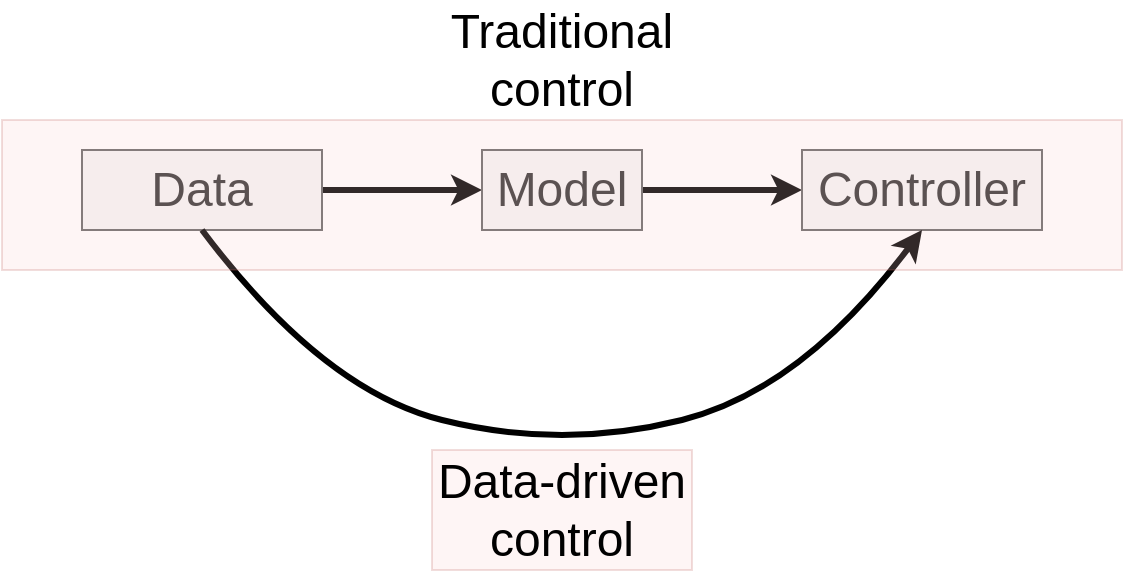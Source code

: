 <mxfile version="13.4.3" type="device"><diagram id="hY7vg63W1XGrfOTxqdIx" name="Page-1"><mxGraphModel dx="868" dy="450" grid="1" gridSize="10" guides="1" tooltips="1" connect="1" arrows="1" fold="1" page="1" pageScale="1" pageWidth="850" pageHeight="1100" math="0" shadow="0"><root><mxCell id="0"/><mxCell id="1" parent="0"/><mxCell id="V-VU6kmQQI2WioUyzVSX-4" value="" style="edgeStyle=orthogonalEdgeStyle;rounded=0;orthogonalLoop=1;jettySize=auto;html=1;strokeWidth=3;" edge="1" parent="1" source="V-VU6kmQQI2WioUyzVSX-1" target="V-VU6kmQQI2WioUyzVSX-2"><mxGeometry relative="1" as="geometry"/></mxCell><mxCell id="V-VU6kmQQI2WioUyzVSX-1" value="&lt;font style=&quot;font-size: 24px&quot;&gt;Data&lt;/font&gt;" style="text;html=1;align=center;verticalAlign=middle;whiteSpace=wrap;rounded=0;fillColor=#f5f5f5;strokeColor=#666666;fontColor=#333333;" vertex="1" parent="1"><mxGeometry x="120" y="80" width="120" height="40" as="geometry"/></mxCell><mxCell id="V-VU6kmQQI2WioUyzVSX-5" value="" style="edgeStyle=orthogonalEdgeStyle;rounded=0;orthogonalLoop=1;jettySize=auto;html=1;strokeWidth=3;" edge="1" parent="1" source="V-VU6kmQQI2WioUyzVSX-2" target="V-VU6kmQQI2WioUyzVSX-3"><mxGeometry relative="1" as="geometry"/></mxCell><mxCell id="V-VU6kmQQI2WioUyzVSX-2" value="&lt;font style=&quot;font-size: 24px&quot;&gt;Model&lt;/font&gt;" style="text;html=1;align=center;verticalAlign=middle;whiteSpace=wrap;rounded=0;fillColor=#f5f5f5;strokeColor=#666666;fontColor=#333333;" vertex="1" parent="1"><mxGeometry x="320" y="80" width="80" height="40" as="geometry"/></mxCell><mxCell id="V-VU6kmQQI2WioUyzVSX-3" value="&lt;font style=&quot;font-size: 24px&quot;&gt;Controller&lt;/font&gt;" style="text;html=1;align=center;verticalAlign=middle;whiteSpace=wrap;rounded=0;fillColor=#f5f5f5;strokeColor=#666666;fontColor=#333333;" vertex="1" parent="1"><mxGeometry x="480" y="80" width="120" height="40" as="geometry"/></mxCell><mxCell id="V-VU6kmQQI2WioUyzVSX-6" value="" style="curved=1;endArrow=classic;html=1;strokeWidth=3;exitX=0.5;exitY=1;exitDx=0;exitDy=0;entryX=0.5;entryY=1;entryDx=0;entryDy=0;" edge="1" parent="1" source="V-VU6kmQQI2WioUyzVSX-1" target="V-VU6kmQQI2WioUyzVSX-3"><mxGeometry width="50" height="50" relative="1" as="geometry"><mxPoint x="400" y="260" as="sourcePoint"/><mxPoint x="450" y="210" as="targetPoint"/><Array as="points"><mxPoint x="240" y="200"/><mxPoint x="360" y="230"/><mxPoint x="480" y="200"/></Array></mxGeometry></mxCell><mxCell id="V-VU6kmQQI2WioUyzVSX-7" value="&lt;font style=&quot;font-size: 24px&quot;&gt;Data-driven control&lt;/font&gt;" style="text;html=1;strokeColor=#b85450;fillColor=#f8cecc;align=center;verticalAlign=middle;whiteSpace=wrap;rounded=0;opacity=20;" vertex="1" parent="1"><mxGeometry x="295" y="230" width="130" height="60" as="geometry"/></mxCell><mxCell id="V-VU6kmQQI2WioUyzVSX-8" value="" style="rounded=0;whiteSpace=wrap;html=1;fillColor=#f8cecc;strokeColor=#b85450;opacity=20;" vertex="1" parent="1"><mxGeometry x="80" y="65" width="560" height="75" as="geometry"/></mxCell><mxCell id="V-VU6kmQQI2WioUyzVSX-9" value="&lt;font style=&quot;font-size: 24px&quot;&gt;Traditional control&lt;/font&gt;" style="text;html=1;align=center;verticalAlign=middle;whiteSpace=wrap;rounded=0;opacity=20;" vertex="1" parent="1"><mxGeometry x="295" y="5" width="130" height="60" as="geometry"/></mxCell></root></mxGraphModel></diagram></mxfile>